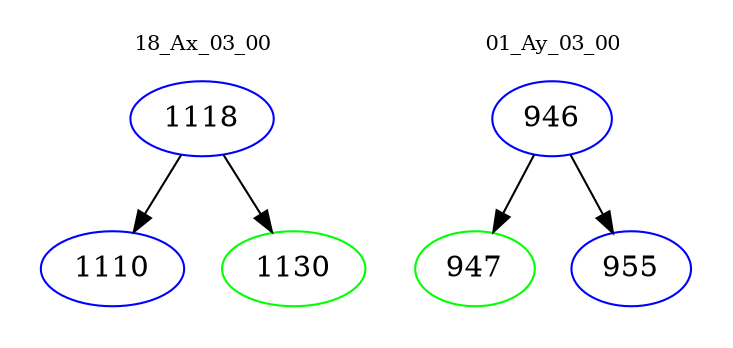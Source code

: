 digraph{
subgraph cluster_0 {
color = white
label = "18_Ax_03_00";
fontsize=10;
T0_1118 [label="1118", color="blue"]
T0_1118 -> T0_1110 [color="black"]
T0_1110 [label="1110", color="blue"]
T0_1118 -> T0_1130 [color="black"]
T0_1130 [label="1130", color="green"]
}
subgraph cluster_1 {
color = white
label = "01_Ay_03_00";
fontsize=10;
T1_946 [label="946", color="blue"]
T1_946 -> T1_947 [color="black"]
T1_947 [label="947", color="green"]
T1_946 -> T1_955 [color="black"]
T1_955 [label="955", color="blue"]
}
}
